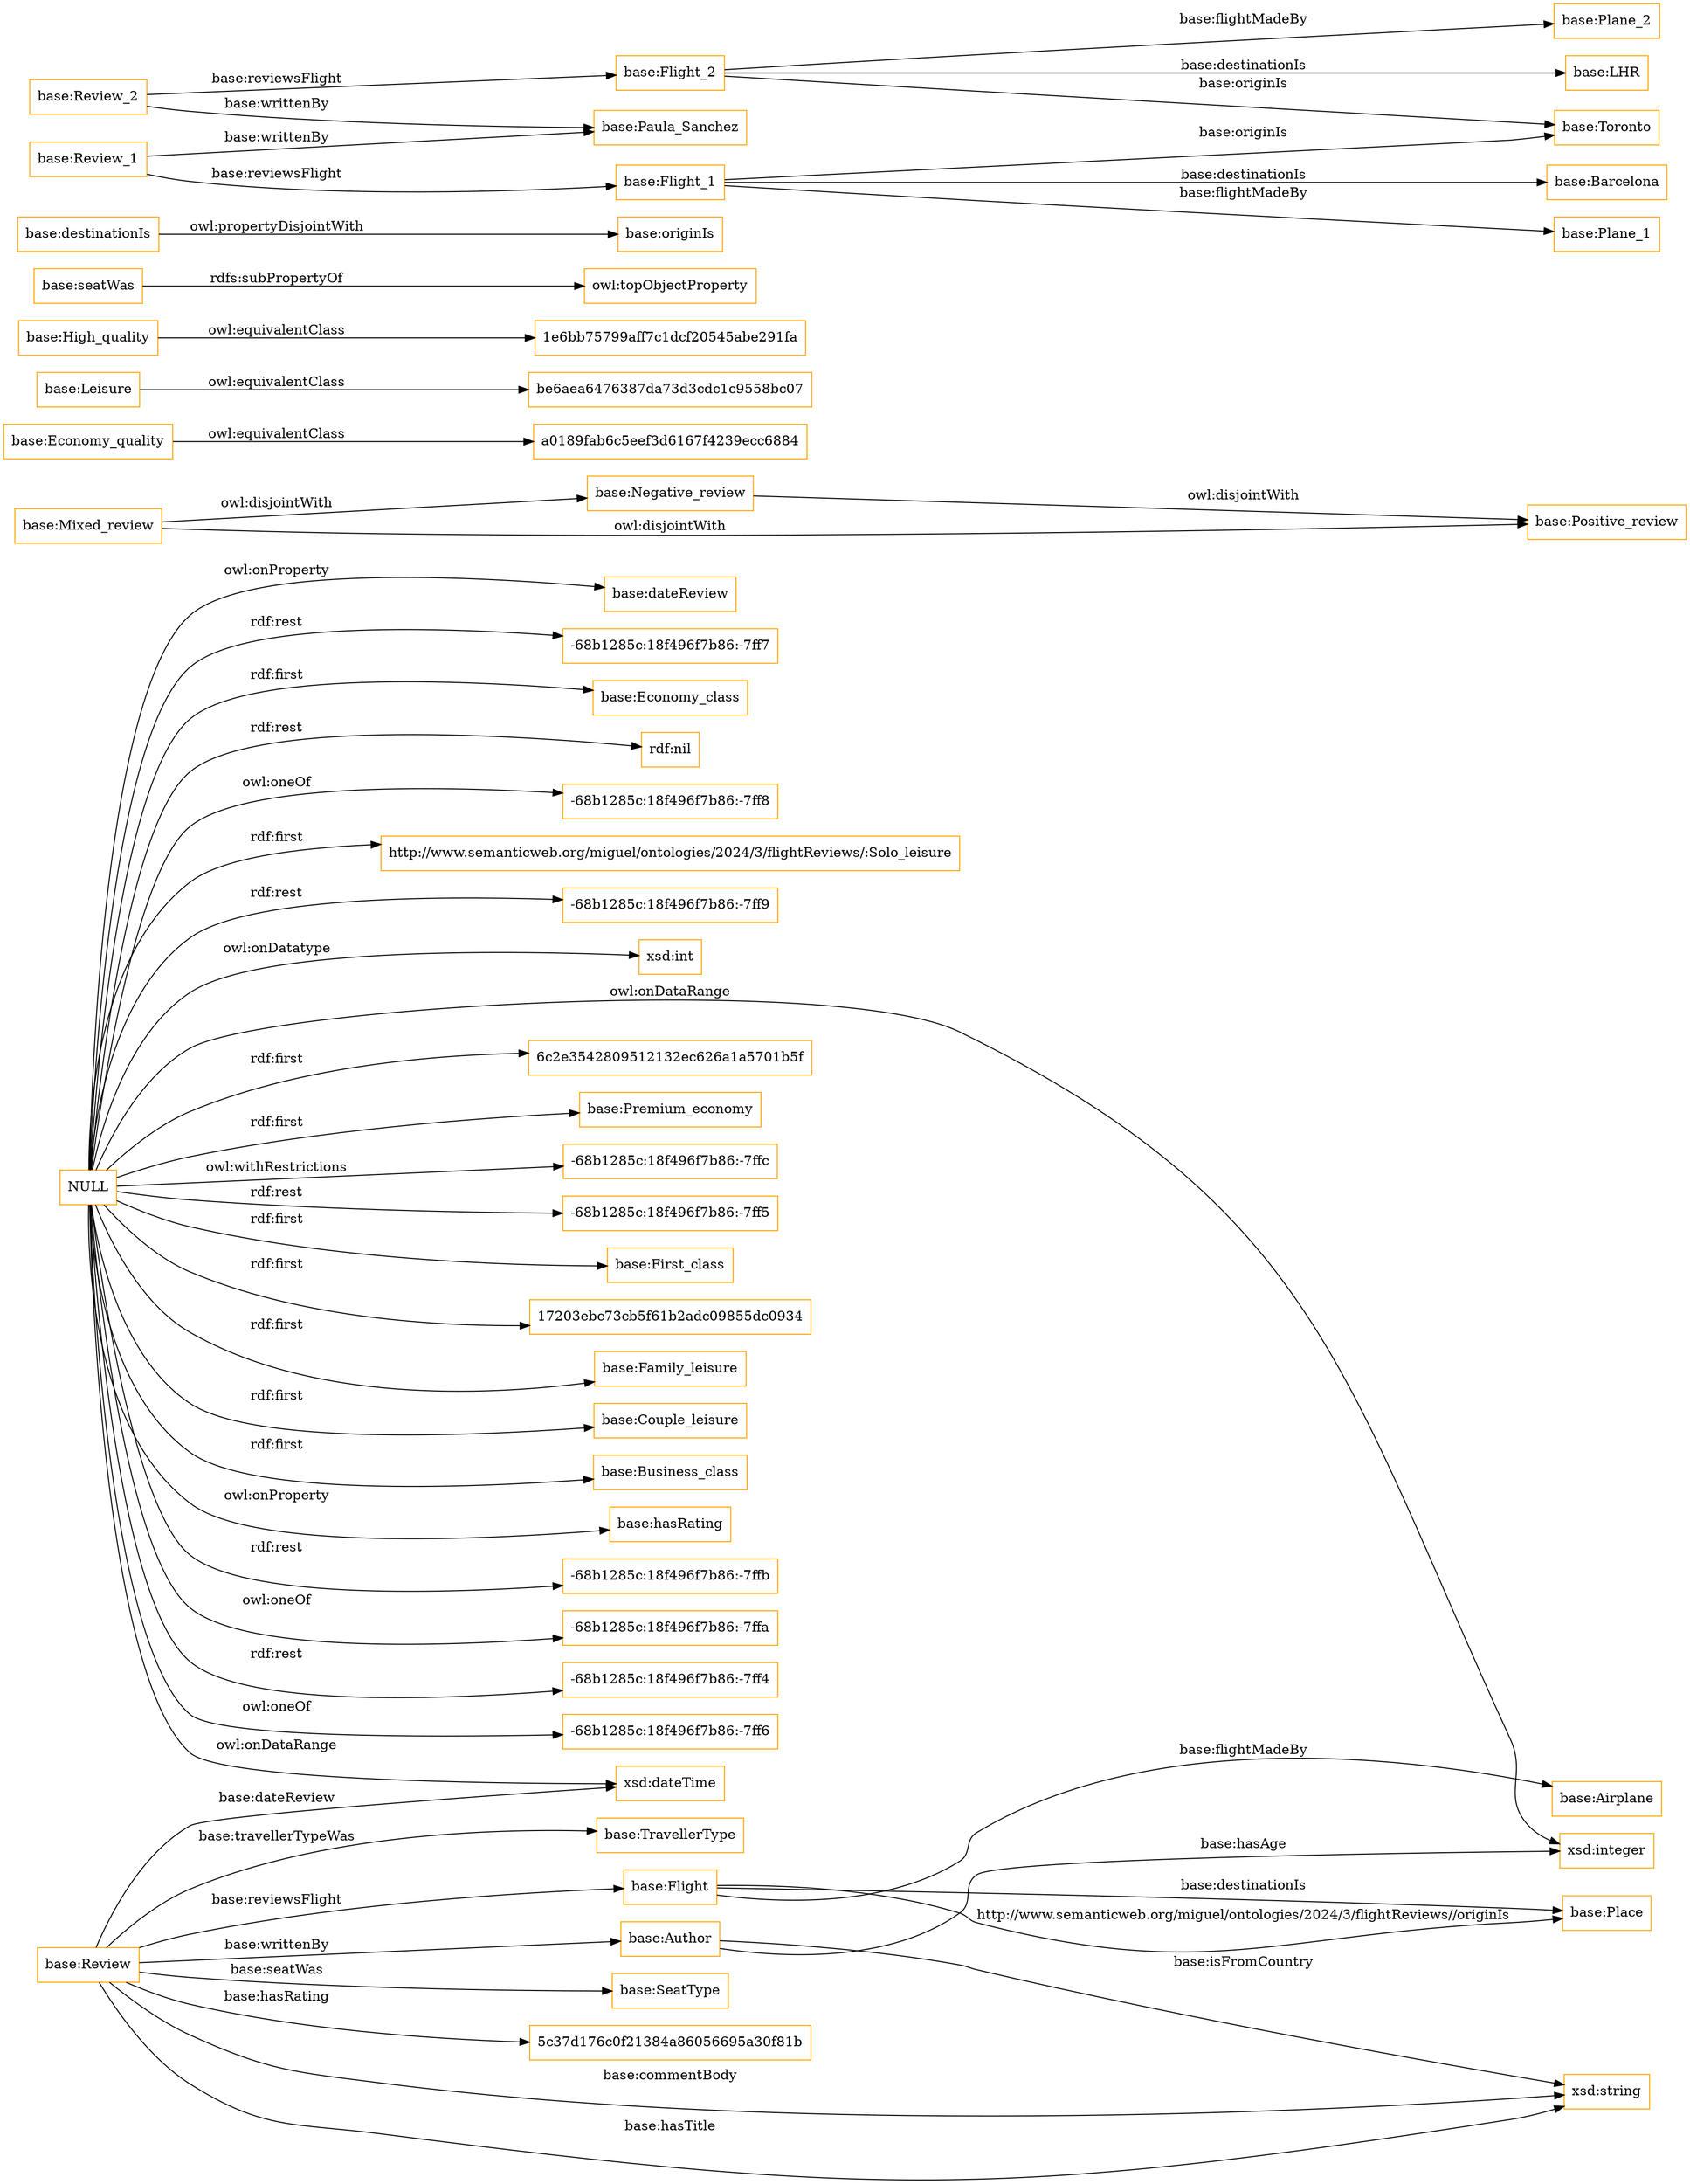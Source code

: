 digraph ar2dtool_diagram { 
rankdir=LR;
size="1501"
node [shape = rectangle, color="orange"]; "base:TravellerType" "base:Place" "base:Flight" "base:Negative_review" "base:Author" "base:Economy_quality" "base:SeatType" "base:Mixed_review" "base:Leisure" "a0189fab6c5eef3d6167f4239ecc6884" "base:Review" "be6aea6476387da73d3cdc1c9558bc07" "base:High_quality" "base:Positive_review" "base:Airplane" "1e6bb75799aff7c1dcf20545abe291fa" ; /*classes style*/
	"NULL" -> "6c2e3542809512132ec626a1a5701b5f" [ label = "rdf:first" ];
	"NULL" -> "base:Premium_economy" [ label = "rdf:first" ];
	"NULL" -> "-68b1285c:18f496f7b86:-7ffc" [ label = "owl:withRestrictions" ];
	"NULL" -> "-68b1285c:18f496f7b86:-7ff5" [ label = "rdf:rest" ];
	"NULL" -> "base:First_class" [ label = "rdf:first" ];
	"NULL" -> "17203ebc73cb5f61b2adc09855dc0934" [ label = "rdf:first" ];
	"NULL" -> "base:Family_leisure" [ label = "rdf:first" ];
	"NULL" -> "base:Couple_leisure" [ label = "rdf:first" ];
	"NULL" -> "base:Business_class" [ label = "rdf:first" ];
	"NULL" -> "base:hasRating" [ label = "owl:onProperty" ];
	"NULL" -> "-68b1285c:18f496f7b86:-7ffb" [ label = "rdf:rest" ];
	"NULL" -> "xsd:integer" [ label = "owl:onDataRange" ];
	"NULL" -> "xsd:dateTime" [ label = "owl:onDataRange" ];
	"NULL" -> "-68b1285c:18f496f7b86:-7ffa" [ label = "owl:oneOf" ];
	"NULL" -> "-68b1285c:18f496f7b86:-7ff4" [ label = "rdf:rest" ];
	"NULL" -> "-68b1285c:18f496f7b86:-7ff6" [ label = "owl:oneOf" ];
	"NULL" -> "base:dateReview" [ label = "owl:onProperty" ];
	"NULL" -> "-68b1285c:18f496f7b86:-7ff7" [ label = "rdf:rest" ];
	"NULL" -> "base:Economy_class" [ label = "rdf:first" ];
	"NULL" -> "rdf:nil" [ label = "rdf:rest" ];
	"NULL" -> "-68b1285c:18f496f7b86:-7ff8" [ label = "owl:oneOf" ];
	"NULL" -> "http://www.semanticweb.org/miguel/ontologies/2024/3/flightReviews/:Solo_leisure" [ label = "rdf:first" ];
	"NULL" -> "-68b1285c:18f496f7b86:-7ff9" [ label = "rdf:rest" ];
	"NULL" -> "xsd:int" [ label = "owl:onDatatype" ];
	"base:seatWas" -> "owl:topObjectProperty" [ label = "rdfs:subPropertyOf" ];
	"base:destinationIs" -> "base:originIs" [ label = "owl:propertyDisjointWith" ];
	"base:Review_2" -> "base:Paula_Sanchez" [ label = "base:writtenBy" ];
	"base:Review_2" -> "base:Flight_2" [ label = "base:reviewsFlight" ];
	"base:Flight_2" -> "base:Toronto" [ label = "base:originIs" ];
	"base:Flight_2" -> "base:Plane_2" [ label = "base:flightMadeBy" ];
	"base:Flight_2" -> "base:LHR" [ label = "base:destinationIs" ];
	"base:Economy_quality" -> "a0189fab6c5eef3d6167f4239ecc6884" [ label = "owl:equivalentClass" ];
	"base:Review_1" -> "base:Paula_Sanchez" [ label = "base:writtenBy" ];
	"base:Review_1" -> "base:Flight_1" [ label = "base:reviewsFlight" ];
	"base:High_quality" -> "1e6bb75799aff7c1dcf20545abe291fa" [ label = "owl:equivalentClass" ];
	"base:Flight_1" -> "base:Toronto" [ label = "base:originIs" ];
	"base:Flight_1" -> "base:Plane_1" [ label = "base:flightMadeBy" ];
	"base:Flight_1" -> "base:Barcelona" [ label = "base:destinationIs" ];
	"base:Leisure" -> "be6aea6476387da73d3cdc1c9558bc07" [ label = "owl:equivalentClass" ];
	"base:Mixed_review" -> "base:Positive_review" [ label = "owl:disjointWith" ];
	"base:Mixed_review" -> "base:Negative_review" [ label = "owl:disjointWith" ];
	"base:Negative_review" -> "base:Positive_review" [ label = "owl:disjointWith" ];
	"base:Flight" -> "base:Airplane" [ label = "base:flightMadeBy" ];
	"base:Flight" -> "base:Place" [ label = "http://www.semanticweb.org/miguel/ontologies/2024/3/flightReviews//originIs" ];
	"base:Review" -> "base:Author" [ label = "base:writtenBy" ];
	"base:Review" -> "base:TravellerType" [ label = "base:travellerTypeWas" ];
	"base:Review" -> "base:Flight" [ label = "base:reviewsFlight" ];
	"base:Review" -> "xsd:string" [ label = "base:commentBody" ];
	"base:Review" -> "5c37d176c0f21384a86056695a30f81b" [ label = "base:hasRating" ];
	"base:Review" -> "base:SeatType" [ label = "base:seatWas" ];
	"base:Flight" -> "base:Place" [ label = "base:destinationIs" ];
	"base:Review" -> "xsd:string" [ label = "base:hasTitle" ];
	"base:Review" -> "xsd:dateTime" [ label = "base:dateReview" ];
	"base:Author" -> "xsd:string" [ label = "base:isFromCountry" ];
	"base:Author" -> "xsd:integer" [ label = "base:hasAge" ];

}
